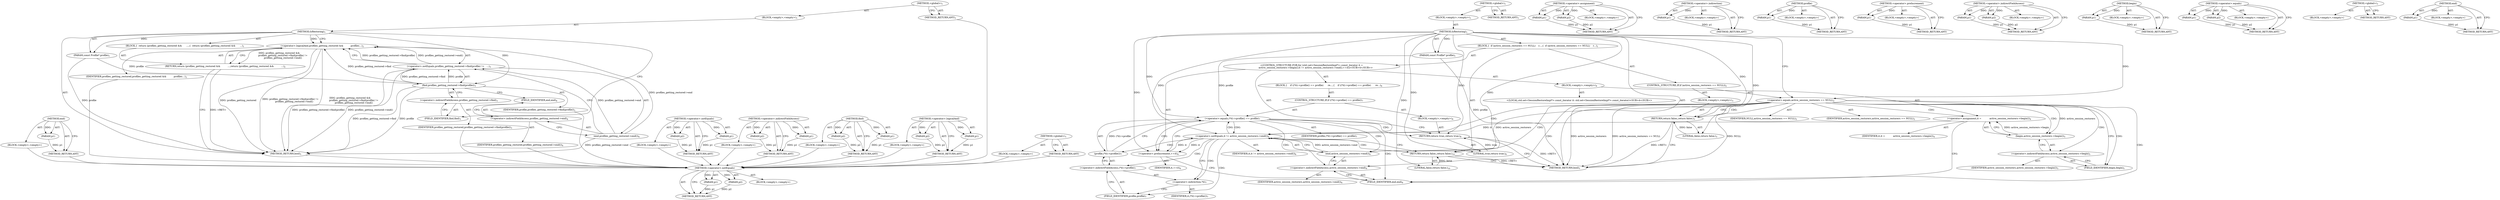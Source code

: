 digraph "end" {
vulnerable_63 [label=<(METHOD,end)>];
vulnerable_64 [label=<(PARAM,p1)>];
vulnerable_65 [label=<(BLOCK,&lt;empty&gt;,&lt;empty&gt;)>];
vulnerable_66 [label=<(METHOD_RETURN,ANY)>];
vulnerable_6 [label=<(METHOD,&lt;global&gt;)<SUB>1</SUB>>];
vulnerable_7 [label=<(BLOCK,&lt;empty&gt;,&lt;empty&gt;)<SUB>1</SUB>>];
vulnerable_8 [label=<(METHOD,IsRestoring)<SUB>1</SUB>>];
vulnerable_9 [label=<(PARAM,const Profile* profile)<SUB>1</SUB>>];
vulnerable_10 [label=<(BLOCK,{
  return (profiles_getting_restored &amp;&amp;
      ...,{
  return (profiles_getting_restored &amp;&amp;
      ...)<SUB>1</SUB>>];
vulnerable_11 [label=<(RETURN,return (profiles_getting_restored &amp;&amp;
          ...,return (profiles_getting_restored &amp;&amp;
          ...)<SUB>2</SUB>>];
vulnerable_12 [label=<(&lt;operator&gt;.logicalAnd,profiles_getting_restored &amp;&amp;
          profiles...)<SUB>2</SUB>>];
vulnerable_13 [label=<(IDENTIFIER,profiles_getting_restored,profiles_getting_restored &amp;&amp;
          profiles...)<SUB>2</SUB>>];
vulnerable_14 [label=<(&lt;operator&gt;.notEquals,profiles_getting_restored-&gt;find(profile) !=
   ...)<SUB>3</SUB>>];
vulnerable_15 [label=<(find,profiles_getting_restored-&gt;find(profile))<SUB>3</SUB>>];
vulnerable_16 [label=<(&lt;operator&gt;.indirectFieldAccess,profiles_getting_restored-&gt;find)<SUB>3</SUB>>];
vulnerable_17 [label=<(IDENTIFIER,profiles_getting_restored,profiles_getting_restored-&gt;find(profile))<SUB>3</SUB>>];
vulnerable_18 [label=<(FIELD_IDENTIFIER,find,find)<SUB>3</SUB>>];
vulnerable_19 [label=<(IDENTIFIER,profile,profiles_getting_restored-&gt;find(profile))<SUB>3</SUB>>];
vulnerable_20 [label=<(end,profiles_getting_restored-&gt;end())<SUB>4</SUB>>];
vulnerable_21 [label=<(&lt;operator&gt;.indirectFieldAccess,profiles_getting_restored-&gt;end)<SUB>4</SUB>>];
vulnerable_22 [label=<(IDENTIFIER,profiles_getting_restored,profiles_getting_restored-&gt;end())<SUB>4</SUB>>];
vulnerable_23 [label=<(FIELD_IDENTIFIER,end,end)<SUB>4</SUB>>];
vulnerable_24 [label=<(METHOD_RETURN,bool)<SUB>1</SUB>>];
vulnerable_26 [label=<(METHOD_RETURN,ANY)<SUB>1</SUB>>];
vulnerable_48 [label=<(METHOD,&lt;operator&gt;.notEquals)>];
vulnerable_49 [label=<(PARAM,p1)>];
vulnerable_50 [label=<(PARAM,p2)>];
vulnerable_51 [label=<(BLOCK,&lt;empty&gt;,&lt;empty&gt;)>];
vulnerable_52 [label=<(METHOD_RETURN,ANY)>];
vulnerable_58 [label=<(METHOD,&lt;operator&gt;.indirectFieldAccess)>];
vulnerable_59 [label=<(PARAM,p1)>];
vulnerable_60 [label=<(PARAM,p2)>];
vulnerable_61 [label=<(BLOCK,&lt;empty&gt;,&lt;empty&gt;)>];
vulnerable_62 [label=<(METHOD_RETURN,ANY)>];
vulnerable_53 [label=<(METHOD,find)>];
vulnerable_54 [label=<(PARAM,p1)>];
vulnerable_55 [label=<(PARAM,p2)>];
vulnerable_56 [label=<(BLOCK,&lt;empty&gt;,&lt;empty&gt;)>];
vulnerable_57 [label=<(METHOD_RETURN,ANY)>];
vulnerable_43 [label=<(METHOD,&lt;operator&gt;.logicalAnd)>];
vulnerable_44 [label=<(PARAM,p1)>];
vulnerable_45 [label=<(PARAM,p2)>];
vulnerable_46 [label=<(BLOCK,&lt;empty&gt;,&lt;empty&gt;)>];
vulnerable_47 [label=<(METHOD_RETURN,ANY)>];
vulnerable_37 [label=<(METHOD,&lt;global&gt;)<SUB>1</SUB>>];
vulnerable_38 [label=<(BLOCK,&lt;empty&gt;,&lt;empty&gt;)>];
vulnerable_39 [label=<(METHOD_RETURN,ANY)>];
fixed_89 [label=<(METHOD,&lt;operator&gt;.notEquals)>];
fixed_90 [label=<(PARAM,p1)>];
fixed_91 [label=<(PARAM,p2)>];
fixed_92 [label=<(BLOCK,&lt;empty&gt;,&lt;empty&gt;)>];
fixed_93 [label=<(METHOD_RETURN,ANY)>];
fixed_6 [label=<(METHOD,&lt;global&gt;)<SUB>1</SUB>>];
fixed_7 [label=<(BLOCK,&lt;empty&gt;,&lt;empty&gt;)<SUB>1</SUB>>];
fixed_8 [label=<(METHOD,IsRestoring)<SUB>1</SUB>>];
fixed_9 [label=<(PARAM,const Profile* profile)<SUB>1</SUB>>];
fixed_10 [label=<(BLOCK,{
  if (active_session_restorers == NULL)
    r...,{
  if (active_session_restorers == NULL)
    r...)<SUB>1</SUB>>];
fixed_11 [label=<(CONTROL_STRUCTURE,IF,if (active_session_restorers == NULL))<SUB>2</SUB>>];
fixed_12 [label=<(&lt;operator&gt;.equals,active_session_restorers == NULL)<SUB>2</SUB>>];
fixed_13 [label=<(IDENTIFIER,active_session_restorers,active_session_restorers == NULL)<SUB>2</SUB>>];
fixed_14 [label=<(IDENTIFIER,NULL,active_session_restorers == NULL)<SUB>2</SUB>>];
fixed_15 [label=<(BLOCK,&lt;empty&gt;,&lt;empty&gt;)<SUB>3</SUB>>];
fixed_16 [label=<(RETURN,return false;,return false;)<SUB>3</SUB>>];
fixed_17 [label=<(LITERAL,false,return false;)<SUB>3</SUB>>];
fixed_18 [label="<(CONTROL_STRUCTURE,FOR,for (std::set&lt;SessionRestoreImpl*&gt;::const_iterator it =
           active_session_restorers-&gt;begin();it != active_session_restorers-&gt;end();++it))<SUB>4</SUB>>"];
fixed_19 [label=<(BLOCK,&lt;empty&gt;,&lt;empty&gt;)<SUB>4</SUB>>];
fixed_20 [label="<(LOCAL,std.set&lt;SessionRestoreImpl*&gt;.const_iterator it: std.set&lt;SessionRestoreImpl*&gt;.const_iterator)<SUB>4</SUB>>"];
fixed_21 [label=<(&lt;operator&gt;.assignment,it =
           active_session_restorers-&gt;begin())<SUB>4</SUB>>];
fixed_22 [label=<(IDENTIFIER,it,it =
           active_session_restorers-&gt;begin())<SUB>4</SUB>>];
fixed_23 [label=<(begin,active_session_restorers-&gt;begin())<SUB>5</SUB>>];
fixed_24 [label=<(&lt;operator&gt;.indirectFieldAccess,active_session_restorers-&gt;begin)<SUB>5</SUB>>];
fixed_25 [label=<(IDENTIFIER,active_session_restorers,active_session_restorers-&gt;begin())<SUB>5</SUB>>];
fixed_26 [label=<(FIELD_IDENTIFIER,begin,begin)<SUB>5</SUB>>];
fixed_27 [label=<(&lt;operator&gt;.notEquals,it != active_session_restorers-&gt;end())<SUB>6</SUB>>];
fixed_28 [label=<(IDENTIFIER,it,it != active_session_restorers-&gt;end())<SUB>6</SUB>>];
fixed_29 [label=<(end,active_session_restorers-&gt;end())<SUB>6</SUB>>];
fixed_30 [label=<(&lt;operator&gt;.indirectFieldAccess,active_session_restorers-&gt;end)<SUB>6</SUB>>];
fixed_31 [label=<(IDENTIFIER,active_session_restorers,active_session_restorers-&gt;end())<SUB>6</SUB>>];
fixed_32 [label=<(FIELD_IDENTIFIER,end,end)<SUB>6</SUB>>];
fixed_33 [label=<(&lt;operator&gt;.preIncrement,++it)<SUB>6</SUB>>];
fixed_34 [label=<(IDENTIFIER,it,++it)<SUB>6</SUB>>];
fixed_35 [label=<(BLOCK,{
    if ((*it)-&gt;profile() == profile)
      re...,{
    if ((*it)-&gt;profile() == profile)
      re...)<SUB>6</SUB>>];
fixed_36 [label=<(CONTROL_STRUCTURE,IF,if ((*it)-&gt;profile() == profile))<SUB>7</SUB>>];
fixed_37 [label=<(&lt;operator&gt;.equals,(*it)-&gt;profile() == profile)<SUB>7</SUB>>];
fixed_38 [label=<(profile,(*it)-&gt;profile())<SUB>7</SUB>>];
fixed_39 [label=<(&lt;operator&gt;.indirectFieldAccess,(*it)-&gt;profile)<SUB>7</SUB>>];
fixed_40 [label=<(&lt;operator&gt;.indirection,*it)<SUB>7</SUB>>];
fixed_41 [label=<(IDENTIFIER,it,(*it)-&gt;profile())<SUB>7</SUB>>];
fixed_42 [label=<(FIELD_IDENTIFIER,profile,profile)<SUB>7</SUB>>];
fixed_43 [label=<(IDENTIFIER,profile,(*it)-&gt;profile() == profile)<SUB>7</SUB>>];
fixed_44 [label=<(BLOCK,&lt;empty&gt;,&lt;empty&gt;)<SUB>8</SUB>>];
fixed_45 [label=<(RETURN,return true;,return true;)<SUB>8</SUB>>];
fixed_46 [label=<(LITERAL,true,return true;)<SUB>8</SUB>>];
fixed_47 [label=<(RETURN,return false;,return false;)<SUB>10</SUB>>];
fixed_48 [label=<(LITERAL,false,return false;)<SUB>10</SUB>>];
fixed_49 [label=<(METHOD_RETURN,bool)<SUB>1</SUB>>];
fixed_51 [label=<(METHOD_RETURN,ANY)<SUB>1</SUB>>];
fixed_75 [label=<(METHOD,&lt;operator&gt;.assignment)>];
fixed_76 [label=<(PARAM,p1)>];
fixed_77 [label=<(PARAM,p2)>];
fixed_78 [label=<(BLOCK,&lt;empty&gt;,&lt;empty&gt;)>];
fixed_79 [label=<(METHOD_RETURN,ANY)>];
fixed_106 [label=<(METHOD,&lt;operator&gt;.indirection)>];
fixed_107 [label=<(PARAM,p1)>];
fixed_108 [label=<(BLOCK,&lt;empty&gt;,&lt;empty&gt;)>];
fixed_109 [label=<(METHOD_RETURN,ANY)>];
fixed_102 [label=<(METHOD,profile)>];
fixed_103 [label=<(PARAM,p1)>];
fixed_104 [label=<(BLOCK,&lt;empty&gt;,&lt;empty&gt;)>];
fixed_105 [label=<(METHOD_RETURN,ANY)>];
fixed_98 [label=<(METHOD,&lt;operator&gt;.preIncrement)>];
fixed_99 [label=<(PARAM,p1)>];
fixed_100 [label=<(BLOCK,&lt;empty&gt;,&lt;empty&gt;)>];
fixed_101 [label=<(METHOD_RETURN,ANY)>];
fixed_84 [label=<(METHOD,&lt;operator&gt;.indirectFieldAccess)>];
fixed_85 [label=<(PARAM,p1)>];
fixed_86 [label=<(PARAM,p2)>];
fixed_87 [label=<(BLOCK,&lt;empty&gt;,&lt;empty&gt;)>];
fixed_88 [label=<(METHOD_RETURN,ANY)>];
fixed_80 [label=<(METHOD,begin)>];
fixed_81 [label=<(PARAM,p1)>];
fixed_82 [label=<(BLOCK,&lt;empty&gt;,&lt;empty&gt;)>];
fixed_83 [label=<(METHOD_RETURN,ANY)>];
fixed_70 [label=<(METHOD,&lt;operator&gt;.equals)>];
fixed_71 [label=<(PARAM,p1)>];
fixed_72 [label=<(PARAM,p2)>];
fixed_73 [label=<(BLOCK,&lt;empty&gt;,&lt;empty&gt;)>];
fixed_74 [label=<(METHOD_RETURN,ANY)>];
fixed_64 [label=<(METHOD,&lt;global&gt;)<SUB>1</SUB>>];
fixed_65 [label=<(BLOCK,&lt;empty&gt;,&lt;empty&gt;)>];
fixed_66 [label=<(METHOD_RETURN,ANY)>];
fixed_94 [label=<(METHOD,end)>];
fixed_95 [label=<(PARAM,p1)>];
fixed_96 [label=<(BLOCK,&lt;empty&gt;,&lt;empty&gt;)>];
fixed_97 [label=<(METHOD_RETURN,ANY)>];
vulnerable_63 -> vulnerable_64  [key=0, label="AST: "];
vulnerable_63 -> vulnerable_64  [key=1, label="DDG: "];
vulnerable_63 -> vulnerable_65  [key=0, label="AST: "];
vulnerable_63 -> vulnerable_66  [key=0, label="AST: "];
vulnerable_63 -> vulnerable_66  [key=1, label="CFG: "];
vulnerable_64 -> vulnerable_66  [key=0, label="DDG: p1"];
vulnerable_65 -> fixed_89  [key=0];
vulnerable_66 -> fixed_89  [key=0];
vulnerable_6 -> vulnerable_7  [key=0, label="AST: "];
vulnerable_6 -> vulnerable_26  [key=0, label="AST: "];
vulnerable_6 -> vulnerable_26  [key=1, label="CFG: "];
vulnerable_7 -> vulnerable_8  [key=0, label="AST: "];
vulnerable_8 -> vulnerable_9  [key=0, label="AST: "];
vulnerable_8 -> vulnerable_9  [key=1, label="DDG: "];
vulnerable_8 -> vulnerable_10  [key=0, label="AST: "];
vulnerable_8 -> vulnerable_24  [key=0, label="AST: "];
vulnerable_8 -> vulnerable_12  [key=0, label="CFG: "];
vulnerable_8 -> vulnerable_12  [key=1, label="DDG: "];
vulnerable_8 -> vulnerable_18  [key=0, label="CFG: "];
vulnerable_8 -> vulnerable_15  [key=0, label="DDG: "];
vulnerable_9 -> vulnerable_24  [key=0, label="DDG: profile"];
vulnerable_9 -> vulnerable_15  [key=0, label="DDG: profile"];
vulnerable_10 -> vulnerable_11  [key=0, label="AST: "];
vulnerable_11 -> vulnerable_12  [key=0, label="AST: "];
vulnerable_11 -> vulnerable_24  [key=0, label="CFG: "];
vulnerable_11 -> vulnerable_24  [key=1, label="DDG: &lt;RET&gt;"];
vulnerable_12 -> vulnerable_13  [key=0, label="AST: "];
vulnerable_12 -> vulnerable_14  [key=0, label="AST: "];
vulnerable_12 -> vulnerable_11  [key=0, label="CFG: "];
vulnerable_12 -> vulnerable_11  [key=1, label="DDG: profiles_getting_restored &amp;&amp;
          profiles_getting_restored-&gt;find(profile) !=
          profiles_getting_restored-&gt;end()"];
vulnerable_12 -> vulnerable_24  [key=0, label="DDG: profiles_getting_restored"];
vulnerable_12 -> vulnerable_24  [key=1, label="DDG: profiles_getting_restored-&gt;find(profile) !=
          profiles_getting_restored-&gt;end()"];
vulnerable_12 -> vulnerable_24  [key=2, label="DDG: profiles_getting_restored &amp;&amp;
          profiles_getting_restored-&gt;find(profile) !=
          profiles_getting_restored-&gt;end()"];
vulnerable_13 -> fixed_89  [key=0];
vulnerable_14 -> vulnerable_15  [key=0, label="AST: "];
vulnerable_14 -> vulnerable_20  [key=0, label="AST: "];
vulnerable_14 -> vulnerable_12  [key=0, label="CFG: "];
vulnerable_14 -> vulnerable_12  [key=1, label="DDG: profiles_getting_restored-&gt;find(profile)"];
vulnerable_14 -> vulnerable_12  [key=2, label="DDG: profiles_getting_restored-&gt;end()"];
vulnerable_14 -> vulnerable_24  [key=0, label="DDG: profiles_getting_restored-&gt;find(profile)"];
vulnerable_14 -> vulnerable_24  [key=1, label="DDG: profiles_getting_restored-&gt;end()"];
vulnerable_15 -> vulnerable_16  [key=0, label="AST: "];
vulnerable_15 -> vulnerable_19  [key=0, label="AST: "];
vulnerable_15 -> vulnerable_23  [key=0, label="CFG: "];
vulnerable_15 -> vulnerable_24  [key=0, label="DDG: profiles_getting_restored-&gt;find"];
vulnerable_15 -> vulnerable_24  [key=1, label="DDG: profile"];
vulnerable_15 -> vulnerable_12  [key=0, label="DDG: profiles_getting_restored-&gt;find"];
vulnerable_15 -> vulnerable_14  [key=0, label="DDG: profiles_getting_restored-&gt;find"];
vulnerable_15 -> vulnerable_14  [key=1, label="DDG: profile"];
vulnerable_16 -> vulnerable_17  [key=0, label="AST: "];
vulnerable_16 -> vulnerable_18  [key=0, label="AST: "];
vulnerable_16 -> vulnerable_15  [key=0, label="CFG: "];
vulnerable_17 -> fixed_89  [key=0];
vulnerable_18 -> vulnerable_16  [key=0, label="CFG: "];
vulnerable_19 -> fixed_89  [key=0];
vulnerable_20 -> vulnerable_21  [key=0, label="AST: "];
vulnerable_20 -> vulnerable_14  [key=0, label="CFG: "];
vulnerable_20 -> vulnerable_14  [key=1, label="DDG: profiles_getting_restored-&gt;end"];
vulnerable_20 -> vulnerable_24  [key=0, label="DDG: profiles_getting_restored-&gt;end"];
vulnerable_20 -> vulnerable_12  [key=0, label="DDG: profiles_getting_restored-&gt;end"];
vulnerable_21 -> vulnerable_22  [key=0, label="AST: "];
vulnerable_21 -> vulnerable_23  [key=0, label="AST: "];
vulnerable_21 -> vulnerable_20  [key=0, label="CFG: "];
vulnerable_22 -> fixed_89  [key=0];
vulnerable_23 -> vulnerable_21  [key=0, label="CFG: "];
vulnerable_24 -> fixed_89  [key=0];
vulnerable_26 -> fixed_89  [key=0];
vulnerable_48 -> vulnerable_49  [key=0, label="AST: "];
vulnerable_48 -> vulnerable_49  [key=1, label="DDG: "];
vulnerable_48 -> vulnerable_51  [key=0, label="AST: "];
vulnerable_48 -> vulnerable_50  [key=0, label="AST: "];
vulnerable_48 -> vulnerable_50  [key=1, label="DDG: "];
vulnerable_48 -> vulnerable_52  [key=0, label="AST: "];
vulnerable_48 -> vulnerable_52  [key=1, label="CFG: "];
vulnerable_49 -> vulnerable_52  [key=0, label="DDG: p1"];
vulnerable_50 -> vulnerable_52  [key=0, label="DDG: p2"];
vulnerable_51 -> fixed_89  [key=0];
vulnerable_52 -> fixed_89  [key=0];
vulnerable_58 -> vulnerable_59  [key=0, label="AST: "];
vulnerable_58 -> vulnerable_59  [key=1, label="DDG: "];
vulnerable_58 -> vulnerable_61  [key=0, label="AST: "];
vulnerable_58 -> vulnerable_60  [key=0, label="AST: "];
vulnerable_58 -> vulnerable_60  [key=1, label="DDG: "];
vulnerable_58 -> vulnerable_62  [key=0, label="AST: "];
vulnerable_58 -> vulnerable_62  [key=1, label="CFG: "];
vulnerable_59 -> vulnerable_62  [key=0, label="DDG: p1"];
vulnerable_60 -> vulnerable_62  [key=0, label="DDG: p2"];
vulnerable_61 -> fixed_89  [key=0];
vulnerable_62 -> fixed_89  [key=0];
vulnerable_53 -> vulnerable_54  [key=0, label="AST: "];
vulnerable_53 -> vulnerable_54  [key=1, label="DDG: "];
vulnerable_53 -> vulnerable_56  [key=0, label="AST: "];
vulnerable_53 -> vulnerable_55  [key=0, label="AST: "];
vulnerable_53 -> vulnerable_55  [key=1, label="DDG: "];
vulnerable_53 -> vulnerable_57  [key=0, label="AST: "];
vulnerable_53 -> vulnerable_57  [key=1, label="CFG: "];
vulnerable_54 -> vulnerable_57  [key=0, label="DDG: p1"];
vulnerable_55 -> vulnerable_57  [key=0, label="DDG: p2"];
vulnerable_56 -> fixed_89  [key=0];
vulnerable_57 -> fixed_89  [key=0];
vulnerable_43 -> vulnerable_44  [key=0, label="AST: "];
vulnerable_43 -> vulnerable_44  [key=1, label="DDG: "];
vulnerable_43 -> vulnerable_46  [key=0, label="AST: "];
vulnerable_43 -> vulnerable_45  [key=0, label="AST: "];
vulnerable_43 -> vulnerable_45  [key=1, label="DDG: "];
vulnerable_43 -> vulnerable_47  [key=0, label="AST: "];
vulnerable_43 -> vulnerable_47  [key=1, label="CFG: "];
vulnerable_44 -> vulnerable_47  [key=0, label="DDG: p1"];
vulnerable_45 -> vulnerable_47  [key=0, label="DDG: p2"];
vulnerable_46 -> fixed_89  [key=0];
vulnerable_47 -> fixed_89  [key=0];
vulnerable_37 -> vulnerable_38  [key=0, label="AST: "];
vulnerable_37 -> vulnerable_39  [key=0, label="AST: "];
vulnerable_37 -> vulnerable_39  [key=1, label="CFG: "];
vulnerable_38 -> fixed_89  [key=0];
vulnerable_39 -> fixed_89  [key=0];
fixed_89 -> fixed_90  [key=0, label="AST: "];
fixed_89 -> fixed_90  [key=1, label="DDG: "];
fixed_89 -> fixed_92  [key=0, label="AST: "];
fixed_89 -> fixed_91  [key=0, label="AST: "];
fixed_89 -> fixed_91  [key=1, label="DDG: "];
fixed_89 -> fixed_93  [key=0, label="AST: "];
fixed_89 -> fixed_93  [key=1, label="CFG: "];
fixed_90 -> fixed_93  [key=0, label="DDG: p1"];
fixed_91 -> fixed_93  [key=0, label="DDG: p2"];
fixed_6 -> fixed_7  [key=0, label="AST: "];
fixed_6 -> fixed_51  [key=0, label="AST: "];
fixed_6 -> fixed_51  [key=1, label="CFG: "];
fixed_7 -> fixed_8  [key=0, label="AST: "];
fixed_8 -> fixed_9  [key=0, label="AST: "];
fixed_8 -> fixed_9  [key=1, label="DDG: "];
fixed_8 -> fixed_10  [key=0, label="AST: "];
fixed_8 -> fixed_49  [key=0, label="AST: "];
fixed_8 -> fixed_12  [key=0, label="CFG: "];
fixed_8 -> fixed_12  [key=1, label="DDG: "];
fixed_8 -> fixed_47  [key=0, label="DDG: "];
fixed_8 -> fixed_48  [key=0, label="DDG: "];
fixed_8 -> fixed_16  [key=0, label="DDG: "];
fixed_8 -> fixed_27  [key=0, label="DDG: "];
fixed_8 -> fixed_33  [key=0, label="DDG: "];
fixed_8 -> fixed_17  [key=0, label="DDG: "];
fixed_8 -> fixed_37  [key=0, label="DDG: "];
fixed_8 -> fixed_45  [key=0, label="DDG: "];
fixed_8 -> fixed_46  [key=0, label="DDG: "];
fixed_9 -> fixed_49  [key=0, label="DDG: profile"];
fixed_9 -> fixed_37  [key=0, label="DDG: profile"];
fixed_10 -> fixed_11  [key=0, label="AST: "];
fixed_10 -> fixed_18  [key=0, label="AST: "];
fixed_10 -> fixed_47  [key=0, label="AST: "];
fixed_11 -> fixed_12  [key=0, label="AST: "];
fixed_11 -> fixed_15  [key=0, label="AST: "];
fixed_12 -> fixed_13  [key=0, label="AST: "];
fixed_12 -> fixed_14  [key=0, label="AST: "];
fixed_12 -> fixed_16  [key=0, label="CFG: "];
fixed_12 -> fixed_16  [key=1, label="CDG: "];
fixed_12 -> fixed_26  [key=0, label="CFG: "];
fixed_12 -> fixed_26  [key=1, label="CDG: "];
fixed_12 -> fixed_49  [key=0, label="DDG: active_session_restorers"];
fixed_12 -> fixed_49  [key=1, label="DDG: active_session_restorers == NULL"];
fixed_12 -> fixed_49  [key=2, label="DDG: NULL"];
fixed_12 -> fixed_29  [key=0, label="DDG: active_session_restorers"];
fixed_12 -> fixed_29  [key=1, label="CDG: "];
fixed_12 -> fixed_23  [key=0, label="DDG: active_session_restorers"];
fixed_12 -> fixed_23  [key=1, label="CDG: "];
fixed_12 -> fixed_24  [key=0, label="CDG: "];
fixed_12 -> fixed_30  [key=0, label="CDG: "];
fixed_12 -> fixed_21  [key=0, label="CDG: "];
fixed_12 -> fixed_32  [key=0, label="CDG: "];
fixed_12 -> fixed_27  [key=0, label="CDG: "];
fixed_15 -> fixed_16  [key=0, label="AST: "];
fixed_16 -> fixed_17  [key=0, label="AST: "];
fixed_16 -> fixed_49  [key=0, label="CFG: "];
fixed_16 -> fixed_49  [key=1, label="DDG: &lt;RET&gt;"];
fixed_17 -> fixed_16  [key=0, label="DDG: false"];
fixed_18 -> fixed_19  [key=0, label="AST: "];
fixed_18 -> fixed_27  [key=0, label="AST: "];
fixed_18 -> fixed_33  [key=0, label="AST: "];
fixed_18 -> fixed_35  [key=0, label="AST: "];
fixed_19 -> fixed_20  [key=0, label="AST: "];
fixed_19 -> fixed_21  [key=0, label="AST: "];
fixed_21 -> fixed_22  [key=0, label="AST: "];
fixed_21 -> fixed_23  [key=0, label="AST: "];
fixed_21 -> fixed_32  [key=0, label="CFG: "];
fixed_21 -> fixed_27  [key=0, label="DDG: it"];
fixed_23 -> fixed_24  [key=0, label="AST: "];
fixed_23 -> fixed_21  [key=0, label="CFG: "];
fixed_23 -> fixed_21  [key=1, label="DDG: active_session_restorers-&gt;begin"];
fixed_24 -> fixed_25  [key=0, label="AST: "];
fixed_24 -> fixed_26  [key=0, label="AST: "];
fixed_24 -> fixed_23  [key=0, label="CFG: "];
fixed_26 -> fixed_24  [key=0, label="CFG: "];
fixed_27 -> fixed_28  [key=0, label="AST: "];
fixed_27 -> fixed_29  [key=0, label="AST: "];
fixed_27 -> fixed_40  [key=0, label="CFG: "];
fixed_27 -> fixed_40  [key=1, label="CDG: "];
fixed_27 -> fixed_47  [key=0, label="CFG: "];
fixed_27 -> fixed_47  [key=1, label="CDG: "];
fixed_27 -> fixed_33  [key=0, label="DDG: it"];
fixed_27 -> fixed_42  [key=0, label="CDG: "];
fixed_27 -> fixed_37  [key=0, label="CDG: "];
fixed_27 -> fixed_38  [key=0, label="CDG: "];
fixed_27 -> fixed_39  [key=0, label="CDG: "];
fixed_29 -> fixed_30  [key=0, label="AST: "];
fixed_29 -> fixed_27  [key=0, label="CFG: "];
fixed_29 -> fixed_27  [key=1, label="DDG: active_session_restorers-&gt;end"];
fixed_30 -> fixed_31  [key=0, label="AST: "];
fixed_30 -> fixed_32  [key=0, label="AST: "];
fixed_30 -> fixed_29  [key=0, label="CFG: "];
fixed_32 -> fixed_30  [key=0, label="CFG: "];
fixed_33 -> fixed_34  [key=0, label="AST: "];
fixed_33 -> fixed_32  [key=0, label="CFG: "];
fixed_33 -> fixed_27  [key=0, label="DDG: it"];
fixed_35 -> fixed_36  [key=0, label="AST: "];
fixed_36 -> fixed_37  [key=0, label="AST: "];
fixed_36 -> fixed_44  [key=0, label="AST: "];
fixed_37 -> fixed_38  [key=0, label="AST: "];
fixed_37 -> fixed_43  [key=0, label="AST: "];
fixed_37 -> fixed_45  [key=0, label="CFG: "];
fixed_37 -> fixed_45  [key=1, label="CDG: "];
fixed_37 -> fixed_33  [key=0, label="CFG: "];
fixed_37 -> fixed_33  [key=1, label="CDG: "];
fixed_37 -> fixed_30  [key=0, label="CDG: "];
fixed_37 -> fixed_32  [key=0, label="CDG: "];
fixed_37 -> fixed_27  [key=0, label="CDG: "];
fixed_37 -> fixed_29  [key=0, label="CDG: "];
fixed_38 -> fixed_39  [key=0, label="AST: "];
fixed_38 -> fixed_37  [key=0, label="CFG: "];
fixed_38 -> fixed_37  [key=1, label="DDG: (*it)-&gt;profile"];
fixed_39 -> fixed_40  [key=0, label="AST: "];
fixed_39 -> fixed_42  [key=0, label="AST: "];
fixed_39 -> fixed_38  [key=0, label="CFG: "];
fixed_40 -> fixed_41  [key=0, label="AST: "];
fixed_40 -> fixed_42  [key=0, label="CFG: "];
fixed_42 -> fixed_39  [key=0, label="CFG: "];
fixed_44 -> fixed_45  [key=0, label="AST: "];
fixed_45 -> fixed_46  [key=0, label="AST: "];
fixed_45 -> fixed_49  [key=0, label="CFG: "];
fixed_45 -> fixed_49  [key=1, label="DDG: &lt;RET&gt;"];
fixed_46 -> fixed_45  [key=0, label="DDG: true"];
fixed_47 -> fixed_48  [key=0, label="AST: "];
fixed_47 -> fixed_49  [key=0, label="CFG: "];
fixed_47 -> fixed_49  [key=1, label="DDG: &lt;RET&gt;"];
fixed_48 -> fixed_47  [key=0, label="DDG: false"];
fixed_75 -> fixed_76  [key=0, label="AST: "];
fixed_75 -> fixed_76  [key=1, label="DDG: "];
fixed_75 -> fixed_78  [key=0, label="AST: "];
fixed_75 -> fixed_77  [key=0, label="AST: "];
fixed_75 -> fixed_77  [key=1, label="DDG: "];
fixed_75 -> fixed_79  [key=0, label="AST: "];
fixed_75 -> fixed_79  [key=1, label="CFG: "];
fixed_76 -> fixed_79  [key=0, label="DDG: p1"];
fixed_77 -> fixed_79  [key=0, label="DDG: p2"];
fixed_106 -> fixed_107  [key=0, label="AST: "];
fixed_106 -> fixed_107  [key=1, label="DDG: "];
fixed_106 -> fixed_108  [key=0, label="AST: "];
fixed_106 -> fixed_109  [key=0, label="AST: "];
fixed_106 -> fixed_109  [key=1, label="CFG: "];
fixed_107 -> fixed_109  [key=0, label="DDG: p1"];
fixed_102 -> fixed_103  [key=0, label="AST: "];
fixed_102 -> fixed_103  [key=1, label="DDG: "];
fixed_102 -> fixed_104  [key=0, label="AST: "];
fixed_102 -> fixed_105  [key=0, label="AST: "];
fixed_102 -> fixed_105  [key=1, label="CFG: "];
fixed_103 -> fixed_105  [key=0, label="DDG: p1"];
fixed_98 -> fixed_99  [key=0, label="AST: "];
fixed_98 -> fixed_99  [key=1, label="DDG: "];
fixed_98 -> fixed_100  [key=0, label="AST: "];
fixed_98 -> fixed_101  [key=0, label="AST: "];
fixed_98 -> fixed_101  [key=1, label="CFG: "];
fixed_99 -> fixed_101  [key=0, label="DDG: p1"];
fixed_84 -> fixed_85  [key=0, label="AST: "];
fixed_84 -> fixed_85  [key=1, label="DDG: "];
fixed_84 -> fixed_87  [key=0, label="AST: "];
fixed_84 -> fixed_86  [key=0, label="AST: "];
fixed_84 -> fixed_86  [key=1, label="DDG: "];
fixed_84 -> fixed_88  [key=0, label="AST: "];
fixed_84 -> fixed_88  [key=1, label="CFG: "];
fixed_85 -> fixed_88  [key=0, label="DDG: p1"];
fixed_86 -> fixed_88  [key=0, label="DDG: p2"];
fixed_80 -> fixed_81  [key=0, label="AST: "];
fixed_80 -> fixed_81  [key=1, label="DDG: "];
fixed_80 -> fixed_82  [key=0, label="AST: "];
fixed_80 -> fixed_83  [key=0, label="AST: "];
fixed_80 -> fixed_83  [key=1, label="CFG: "];
fixed_81 -> fixed_83  [key=0, label="DDG: p1"];
fixed_70 -> fixed_71  [key=0, label="AST: "];
fixed_70 -> fixed_71  [key=1, label="DDG: "];
fixed_70 -> fixed_73  [key=0, label="AST: "];
fixed_70 -> fixed_72  [key=0, label="AST: "];
fixed_70 -> fixed_72  [key=1, label="DDG: "];
fixed_70 -> fixed_74  [key=0, label="AST: "];
fixed_70 -> fixed_74  [key=1, label="CFG: "];
fixed_71 -> fixed_74  [key=0, label="DDG: p1"];
fixed_72 -> fixed_74  [key=0, label="DDG: p2"];
fixed_64 -> fixed_65  [key=0, label="AST: "];
fixed_64 -> fixed_66  [key=0, label="AST: "];
fixed_64 -> fixed_66  [key=1, label="CFG: "];
fixed_94 -> fixed_95  [key=0, label="AST: "];
fixed_94 -> fixed_95  [key=1, label="DDG: "];
fixed_94 -> fixed_96  [key=0, label="AST: "];
fixed_94 -> fixed_97  [key=0, label="AST: "];
fixed_94 -> fixed_97  [key=1, label="CFG: "];
fixed_95 -> fixed_97  [key=0, label="DDG: p1"];
}
